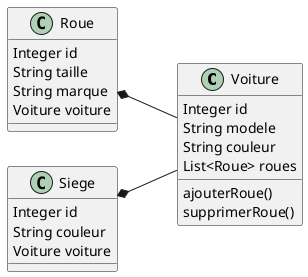 @startuml
left to right direction
'https://plantuml.com/class-diagram

'abstract class AbstractList
'abstract AbstractCollection
'interface List
'interface Collection
'
'List <|-- AbstractList
'Collection <|-- AbstractCollection
'
'Collection <|- List
'AbstractCollection <|- AbstractList
'AbstractList <|-- ArrayList

class Voiture {
Integer id
String modele
String couleur
List<Roue> roues
ajouterRoue()
supprimerRoue()
}

class Roue {
Integer id
String taille
String marque
Voiture voiture
}

class Siege {
Integer id
String couleur
Voiture voiture
}

Roue *-- Voiture
Siege *-- Voiture

@enduml